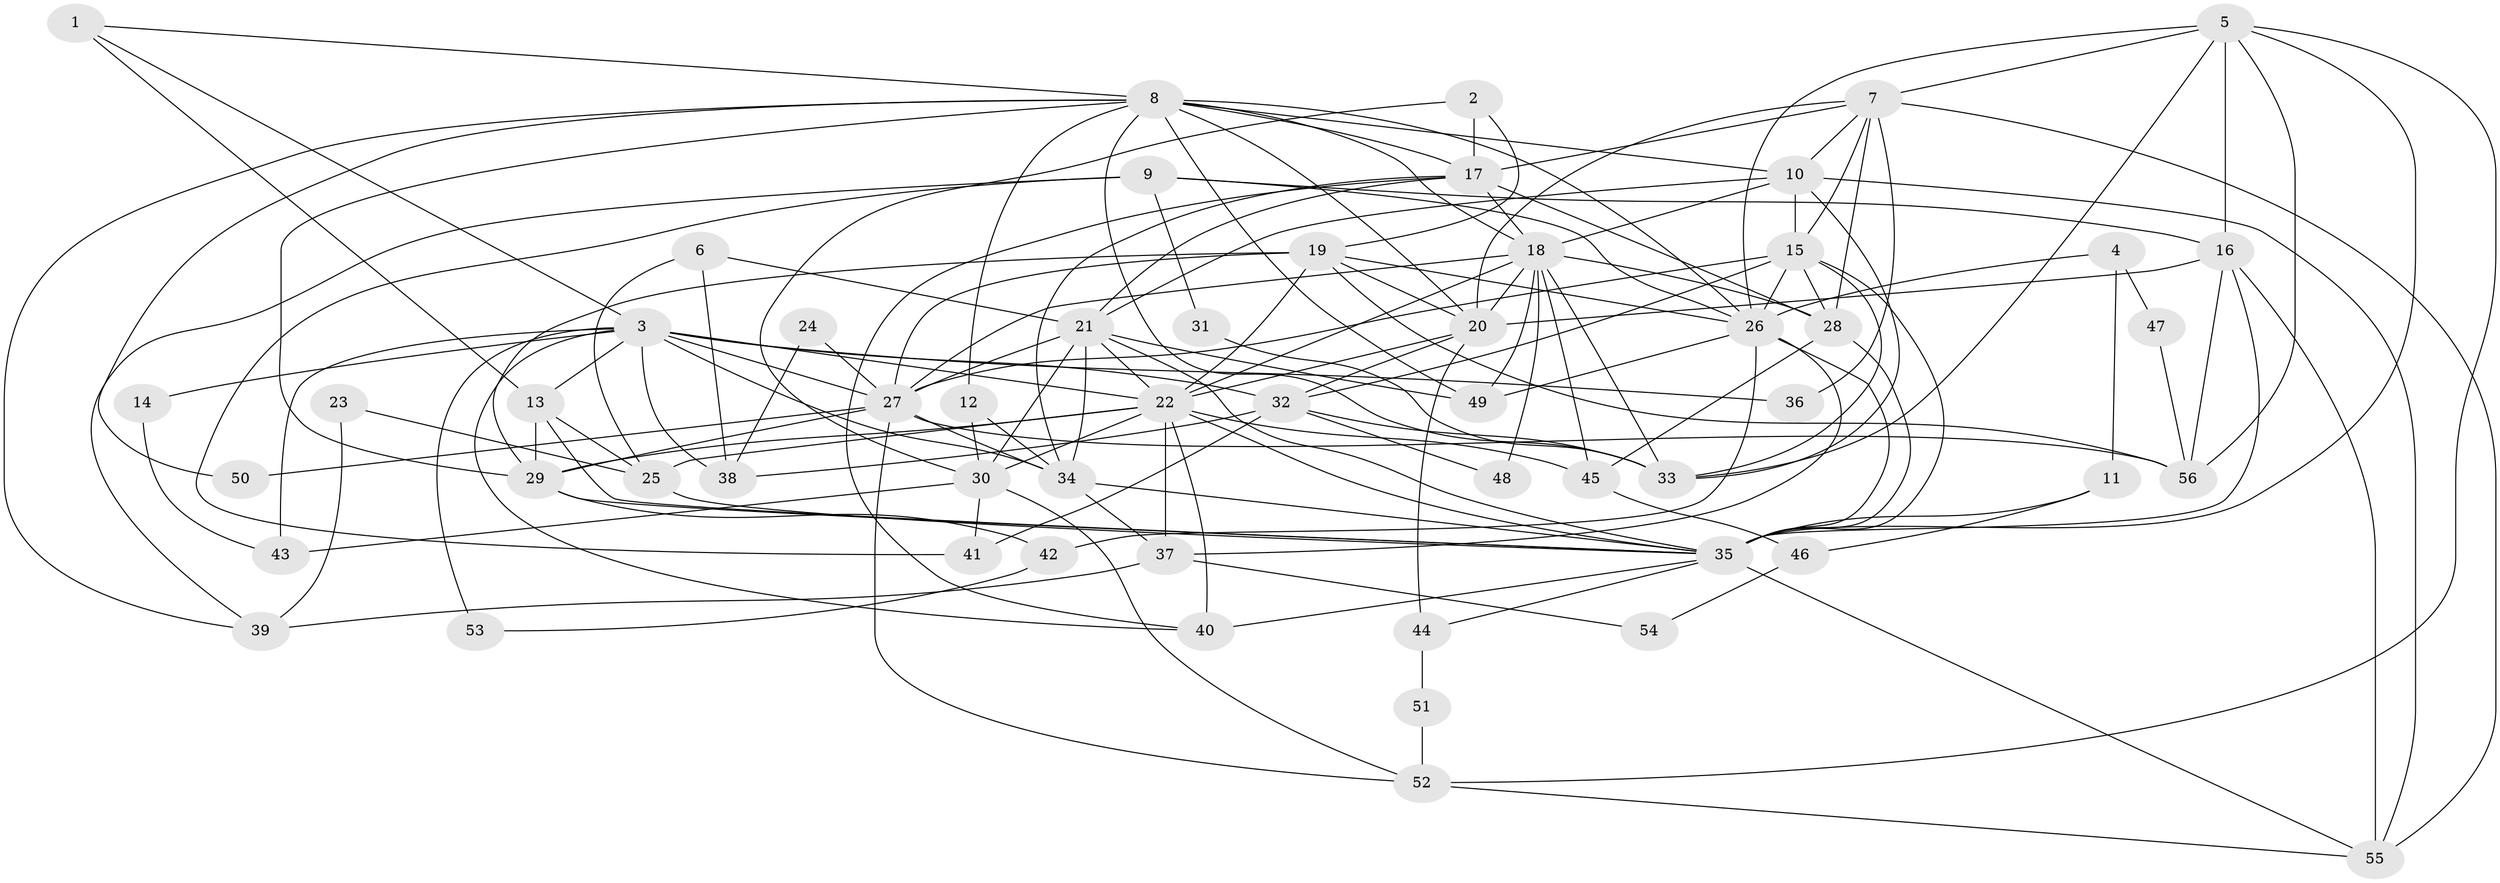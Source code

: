 // original degree distribution, {3: 0.3125, 6: 0.125, 5: 0.1875, 4: 0.19642857142857142, 7: 0.03571428571428571, 2: 0.13392857142857142, 8: 0.008928571428571428}
// Generated by graph-tools (version 1.1) at 2025/51/03/04/25 22:51:10]
// undirected, 56 vertices, 151 edges
graph export_dot {
  node [color=gray90,style=filled];
  1;
  2;
  3;
  4;
  5;
  6;
  7;
  8;
  9;
  10;
  11;
  12;
  13;
  14;
  15;
  16;
  17;
  18;
  19;
  20;
  21;
  22;
  23;
  24;
  25;
  26;
  27;
  28;
  29;
  30;
  31;
  32;
  33;
  34;
  35;
  36;
  37;
  38;
  39;
  40;
  41;
  42;
  43;
  44;
  45;
  46;
  47;
  48;
  49;
  50;
  51;
  52;
  53;
  54;
  55;
  56;
  1 -- 3 [weight=1.0];
  1 -- 8 [weight=1.0];
  1 -- 13 [weight=1.0];
  2 -- 17 [weight=1.0];
  2 -- 19 [weight=1.0];
  2 -- 30 [weight=1.0];
  3 -- 13 [weight=1.0];
  3 -- 14 [weight=1.0];
  3 -- 22 [weight=1.0];
  3 -- 27 [weight=2.0];
  3 -- 32 [weight=1.0];
  3 -- 34 [weight=1.0];
  3 -- 36 [weight=1.0];
  3 -- 38 [weight=1.0];
  3 -- 40 [weight=1.0];
  3 -- 43 [weight=1.0];
  3 -- 53 [weight=1.0];
  4 -- 11 [weight=1.0];
  4 -- 26 [weight=1.0];
  4 -- 47 [weight=1.0];
  5 -- 7 [weight=1.0];
  5 -- 16 [weight=3.0];
  5 -- 26 [weight=1.0];
  5 -- 33 [weight=1.0];
  5 -- 35 [weight=2.0];
  5 -- 52 [weight=1.0];
  5 -- 56 [weight=1.0];
  6 -- 21 [weight=1.0];
  6 -- 25 [weight=1.0];
  6 -- 38 [weight=1.0];
  7 -- 10 [weight=2.0];
  7 -- 15 [weight=1.0];
  7 -- 17 [weight=1.0];
  7 -- 20 [weight=1.0];
  7 -- 28 [weight=2.0];
  7 -- 36 [weight=1.0];
  7 -- 55 [weight=1.0];
  8 -- 10 [weight=1.0];
  8 -- 12 [weight=1.0];
  8 -- 17 [weight=1.0];
  8 -- 18 [weight=1.0];
  8 -- 20 [weight=1.0];
  8 -- 26 [weight=1.0];
  8 -- 29 [weight=1.0];
  8 -- 33 [weight=1.0];
  8 -- 39 [weight=1.0];
  8 -- 49 [weight=1.0];
  8 -- 50 [weight=1.0];
  9 -- 16 [weight=1.0];
  9 -- 26 [weight=1.0];
  9 -- 31 [weight=1.0];
  9 -- 39 [weight=1.0];
  9 -- 41 [weight=1.0];
  10 -- 15 [weight=1.0];
  10 -- 18 [weight=2.0];
  10 -- 21 [weight=1.0];
  10 -- 33 [weight=1.0];
  10 -- 55 [weight=1.0];
  11 -- 35 [weight=1.0];
  11 -- 46 [weight=1.0];
  12 -- 30 [weight=1.0];
  12 -- 34 [weight=1.0];
  13 -- 25 [weight=1.0];
  13 -- 29 [weight=1.0];
  13 -- 35 [weight=1.0];
  14 -- 43 [weight=1.0];
  15 -- 26 [weight=1.0];
  15 -- 27 [weight=1.0];
  15 -- 28 [weight=1.0];
  15 -- 32 [weight=1.0];
  15 -- 33 [weight=1.0];
  15 -- 35 [weight=1.0];
  16 -- 20 [weight=1.0];
  16 -- 35 [weight=1.0];
  16 -- 55 [weight=1.0];
  16 -- 56 [weight=1.0];
  17 -- 18 [weight=3.0];
  17 -- 21 [weight=2.0];
  17 -- 28 [weight=1.0];
  17 -- 34 [weight=1.0];
  17 -- 40 [weight=1.0];
  18 -- 20 [weight=1.0];
  18 -- 22 [weight=1.0];
  18 -- 27 [weight=1.0];
  18 -- 28 [weight=1.0];
  18 -- 33 [weight=2.0];
  18 -- 45 [weight=1.0];
  18 -- 48 [weight=1.0];
  18 -- 49 [weight=1.0];
  19 -- 20 [weight=1.0];
  19 -- 22 [weight=1.0];
  19 -- 26 [weight=1.0];
  19 -- 27 [weight=1.0];
  19 -- 29 [weight=1.0];
  19 -- 56 [weight=1.0];
  20 -- 22 [weight=1.0];
  20 -- 32 [weight=1.0];
  20 -- 44 [weight=1.0];
  21 -- 22 [weight=1.0];
  21 -- 27 [weight=1.0];
  21 -- 30 [weight=2.0];
  21 -- 34 [weight=1.0];
  21 -- 35 [weight=1.0];
  21 -- 49 [weight=1.0];
  22 -- 25 [weight=1.0];
  22 -- 29 [weight=1.0];
  22 -- 30 [weight=1.0];
  22 -- 35 [weight=1.0];
  22 -- 37 [weight=1.0];
  22 -- 40 [weight=1.0];
  22 -- 45 [weight=1.0];
  23 -- 25 [weight=1.0];
  23 -- 39 [weight=1.0];
  24 -- 27 [weight=1.0];
  24 -- 38 [weight=1.0];
  25 -- 35 [weight=1.0];
  26 -- 35 [weight=1.0];
  26 -- 37 [weight=1.0];
  26 -- 42 [weight=1.0];
  26 -- 49 [weight=2.0];
  27 -- 29 [weight=1.0];
  27 -- 34 [weight=1.0];
  27 -- 50 [weight=1.0];
  27 -- 52 [weight=1.0];
  27 -- 56 [weight=1.0];
  28 -- 35 [weight=2.0];
  28 -- 45 [weight=1.0];
  29 -- 35 [weight=1.0];
  29 -- 42 [weight=1.0];
  30 -- 41 [weight=1.0];
  30 -- 43 [weight=1.0];
  30 -- 52 [weight=1.0];
  31 -- 33 [weight=1.0];
  32 -- 33 [weight=1.0];
  32 -- 38 [weight=1.0];
  32 -- 41 [weight=1.0];
  32 -- 48 [weight=1.0];
  34 -- 35 [weight=1.0];
  34 -- 37 [weight=1.0];
  35 -- 40 [weight=1.0];
  35 -- 44 [weight=1.0];
  35 -- 55 [weight=1.0];
  37 -- 39 [weight=1.0];
  37 -- 54 [weight=1.0];
  42 -- 53 [weight=1.0];
  44 -- 51 [weight=1.0];
  45 -- 46 [weight=1.0];
  46 -- 54 [weight=1.0];
  47 -- 56 [weight=1.0];
  51 -- 52 [weight=1.0];
  52 -- 55 [weight=1.0];
}

